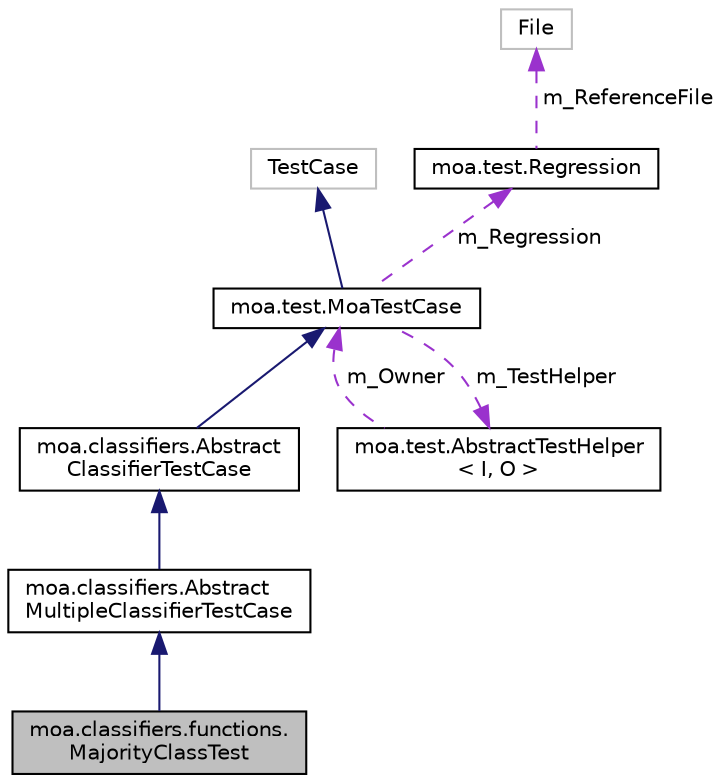 digraph "moa.classifiers.functions.MajorityClassTest"
{
 // LATEX_PDF_SIZE
  edge [fontname="Helvetica",fontsize="10",labelfontname="Helvetica",labelfontsize="10"];
  node [fontname="Helvetica",fontsize="10",shape=record];
  Node1 [label="moa.classifiers.functions.\lMajorityClassTest",height=0.2,width=0.4,color="black", fillcolor="grey75", style="filled", fontcolor="black",tooltip=" "];
  Node2 -> Node1 [dir="back",color="midnightblue",fontsize="10",style="solid"];
  Node2 [label="moa.classifiers.Abstract\lMultipleClassifierTestCase",height=0.2,width=0.4,color="black", fillcolor="white", style="filled",URL="$classmoa_1_1classifiers_1_1_abstract_multiple_classifier_test_case.html",tooltip=" "];
  Node3 -> Node2 [dir="back",color="midnightblue",fontsize="10",style="solid"];
  Node3 [label="moa.classifiers.Abstract\lClassifierTestCase",height=0.2,width=0.4,color="black", fillcolor="white", style="filled",URL="$classmoa_1_1classifiers_1_1_abstract_classifier_test_case.html",tooltip=" "];
  Node4 -> Node3 [dir="back",color="midnightblue",fontsize="10",style="solid"];
  Node4 [label="moa.test.MoaTestCase",height=0.2,width=0.4,color="black", fillcolor="white", style="filled",URL="$classmoa_1_1test_1_1_moa_test_case.html",tooltip=" "];
  Node5 -> Node4 [dir="back",color="midnightblue",fontsize="10",style="solid"];
  Node5 [label="TestCase",height=0.2,width=0.4,color="grey75", fillcolor="white", style="filled",tooltip=" "];
  Node6 -> Node4 [dir="back",color="darkorchid3",fontsize="10",style="dashed",label=" m_TestHelper" ];
  Node6 [label="moa.test.AbstractTestHelper\l\< I, O \>",height=0.2,width=0.4,color="black", fillcolor="white", style="filled",URL="$classmoa_1_1test_1_1_abstract_test_helper.html",tooltip=" "];
  Node4 -> Node6 [dir="back",color="darkorchid3",fontsize="10",style="dashed",label=" m_Owner" ];
  Node7 -> Node4 [dir="back",color="darkorchid3",fontsize="10",style="dashed",label=" m_Regression" ];
  Node7 [label="moa.test.Regression",height=0.2,width=0.4,color="black", fillcolor="white", style="filled",URL="$classmoa_1_1test_1_1_regression.html",tooltip=" "];
  Node8 -> Node7 [dir="back",color="darkorchid3",fontsize="10",style="dashed",label=" m_ReferenceFile" ];
  Node8 [label="File",height=0.2,width=0.4,color="grey75", fillcolor="white", style="filled",tooltip=" "];
}

